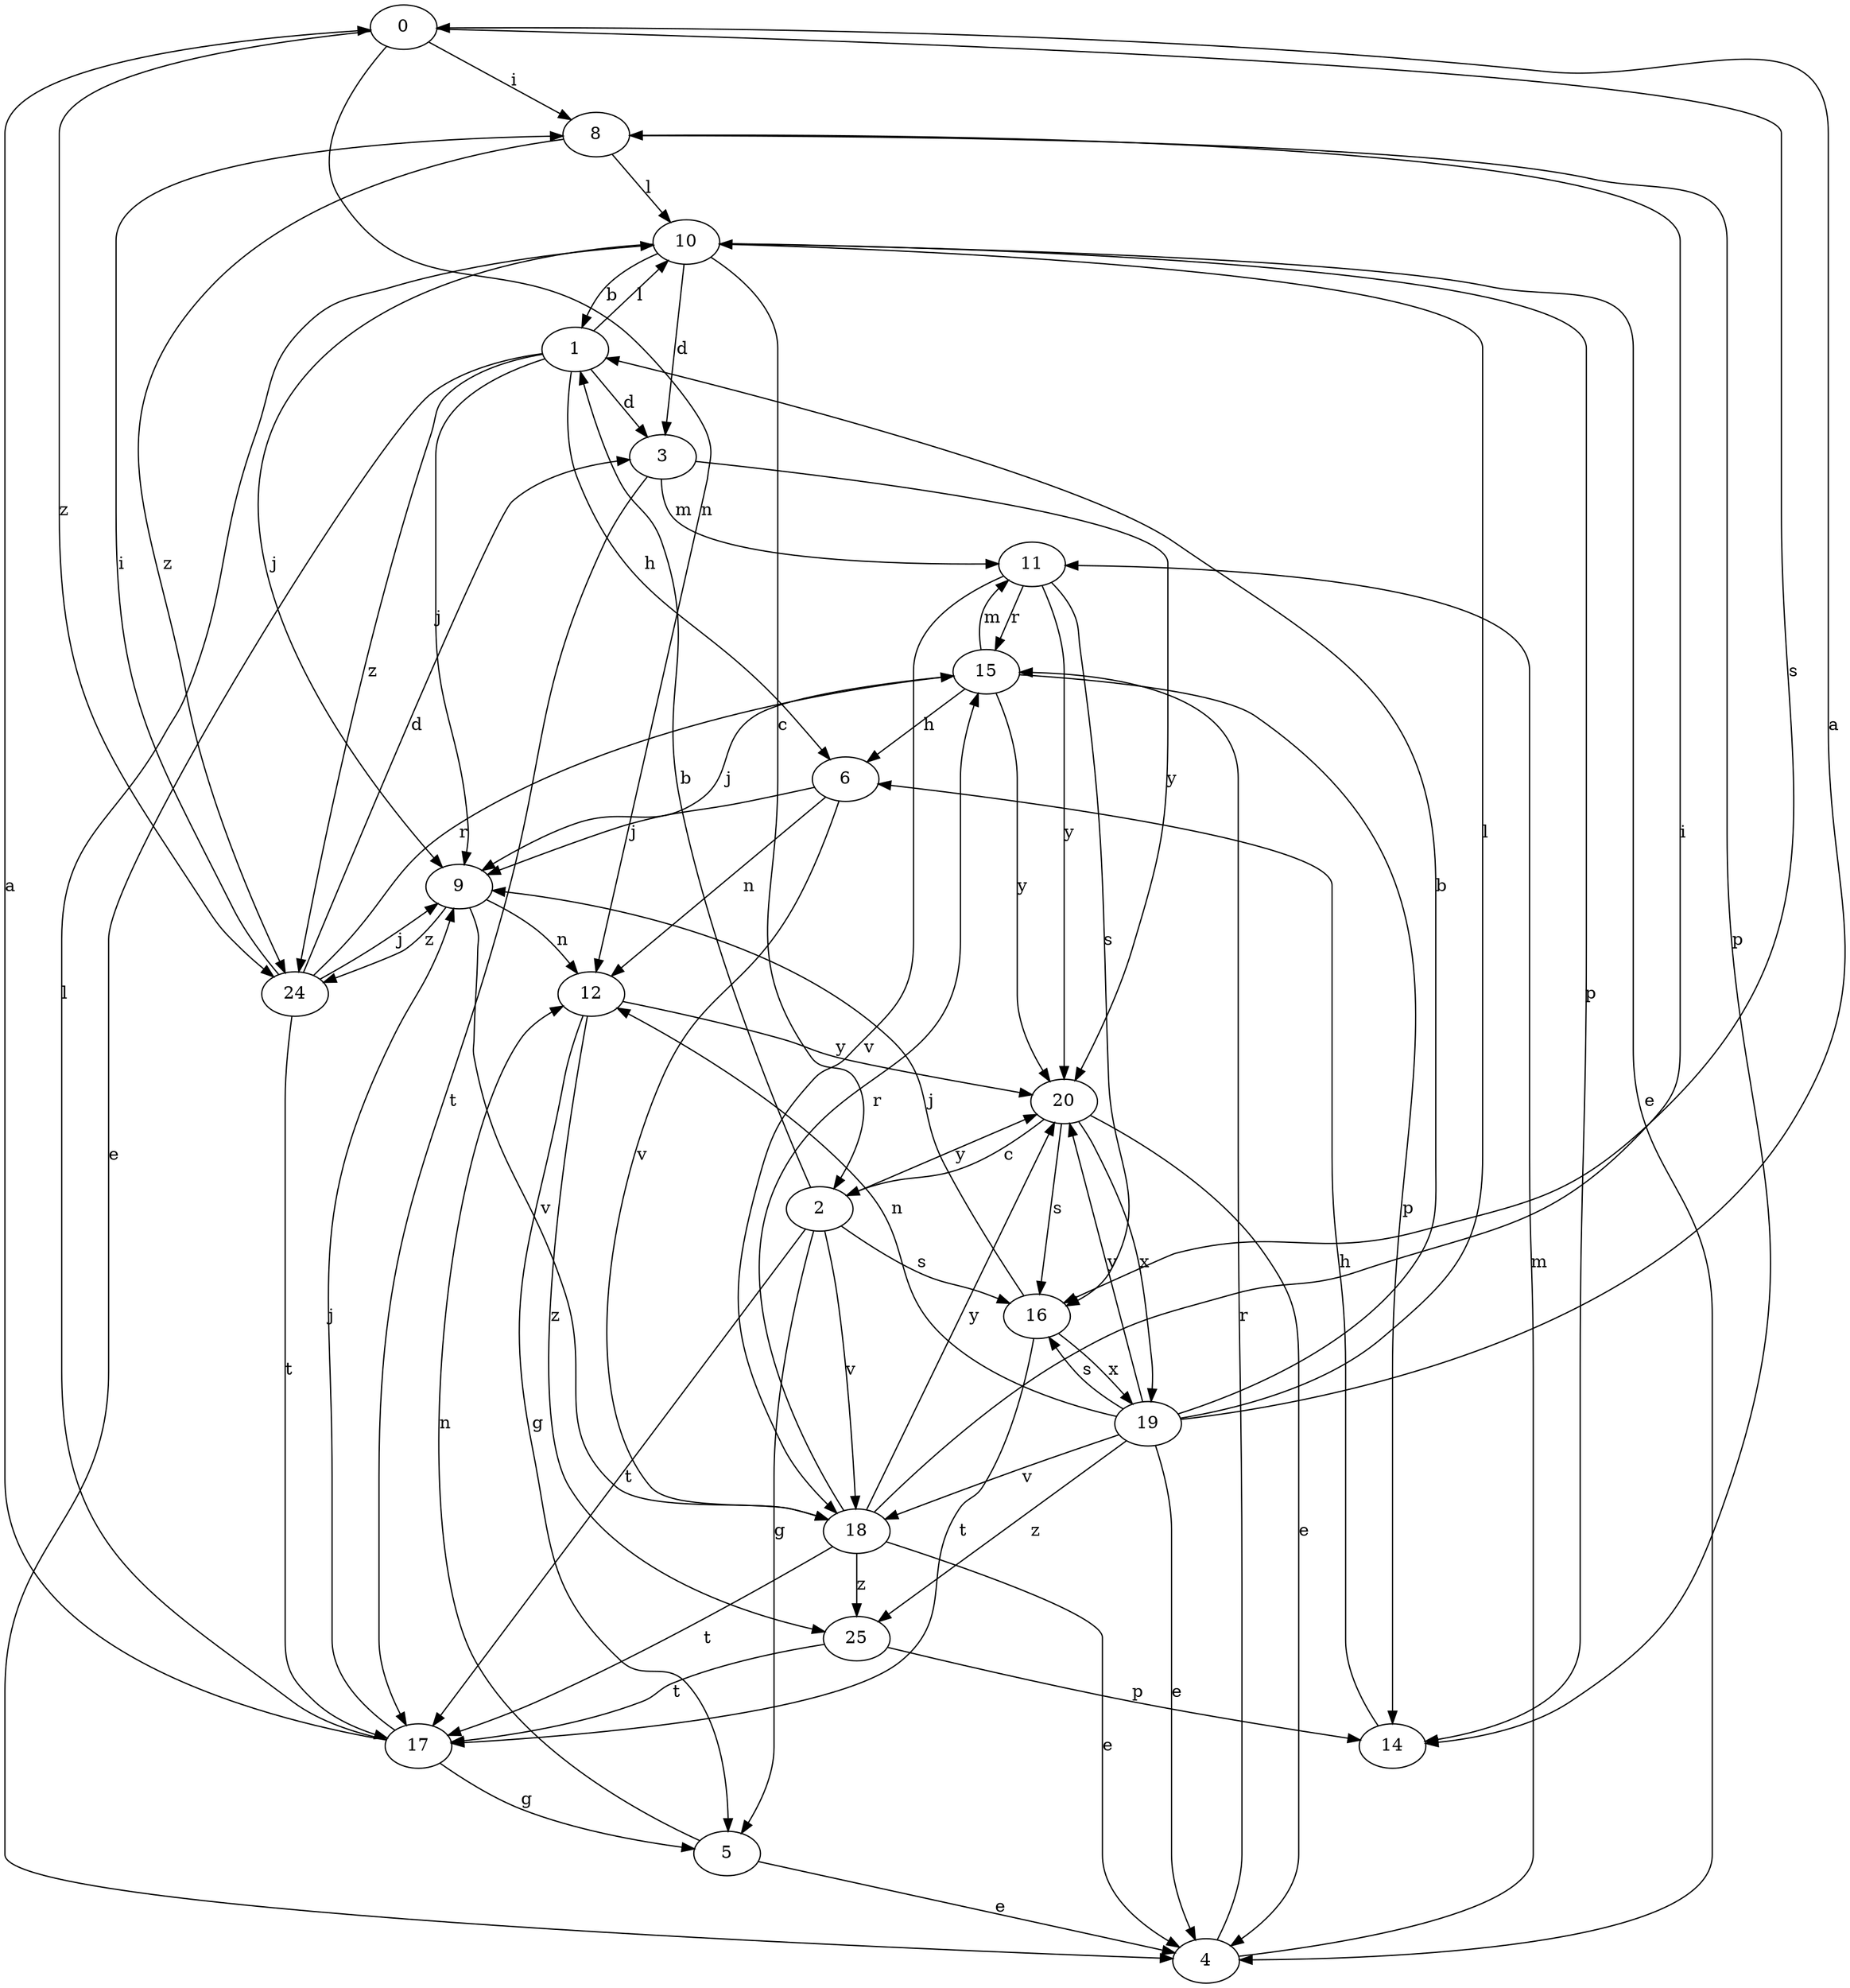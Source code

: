 strict digraph  {
0;
1;
2;
3;
4;
5;
6;
8;
9;
10;
11;
12;
14;
15;
16;
17;
18;
19;
20;
24;
25;
0 -> 8  [label=i];
0 -> 12  [label=n];
0 -> 16  [label=s];
0 -> 24  [label=z];
1 -> 3  [label=d];
1 -> 4  [label=e];
1 -> 6  [label=h];
1 -> 9  [label=j];
1 -> 10  [label=l];
1 -> 24  [label=z];
2 -> 1  [label=b];
2 -> 5  [label=g];
2 -> 16  [label=s];
2 -> 17  [label=t];
2 -> 18  [label=v];
2 -> 20  [label=y];
3 -> 11  [label=m];
3 -> 17  [label=t];
3 -> 20  [label=y];
4 -> 11  [label=m];
4 -> 15  [label=r];
5 -> 4  [label=e];
5 -> 12  [label=n];
6 -> 9  [label=j];
6 -> 12  [label=n];
6 -> 18  [label=v];
8 -> 10  [label=l];
8 -> 14  [label=p];
8 -> 24  [label=z];
9 -> 12  [label=n];
9 -> 18  [label=v];
9 -> 24  [label=z];
10 -> 1  [label=b];
10 -> 2  [label=c];
10 -> 3  [label=d];
10 -> 4  [label=e];
10 -> 9  [label=j];
10 -> 14  [label=p];
11 -> 15  [label=r];
11 -> 16  [label=s];
11 -> 18  [label=v];
11 -> 20  [label=y];
12 -> 5  [label=g];
12 -> 20  [label=y];
12 -> 25  [label=z];
14 -> 6  [label=h];
15 -> 6  [label=h];
15 -> 9  [label=j];
15 -> 11  [label=m];
15 -> 14  [label=p];
15 -> 20  [label=y];
16 -> 9  [label=j];
16 -> 17  [label=t];
16 -> 19  [label=x];
17 -> 0  [label=a];
17 -> 5  [label=g];
17 -> 9  [label=j];
17 -> 10  [label=l];
18 -> 4  [label=e];
18 -> 8  [label=i];
18 -> 15  [label=r];
18 -> 17  [label=t];
18 -> 20  [label=y];
18 -> 25  [label=z];
19 -> 0  [label=a];
19 -> 1  [label=b];
19 -> 4  [label=e];
19 -> 10  [label=l];
19 -> 12  [label=n];
19 -> 16  [label=s];
19 -> 18  [label=v];
19 -> 20  [label=y];
19 -> 25  [label=z];
20 -> 2  [label=c];
20 -> 4  [label=e];
20 -> 16  [label=s];
20 -> 19  [label=x];
24 -> 3  [label=d];
24 -> 8  [label=i];
24 -> 9  [label=j];
24 -> 15  [label=r];
24 -> 17  [label=t];
25 -> 14  [label=p];
25 -> 17  [label=t];
}
